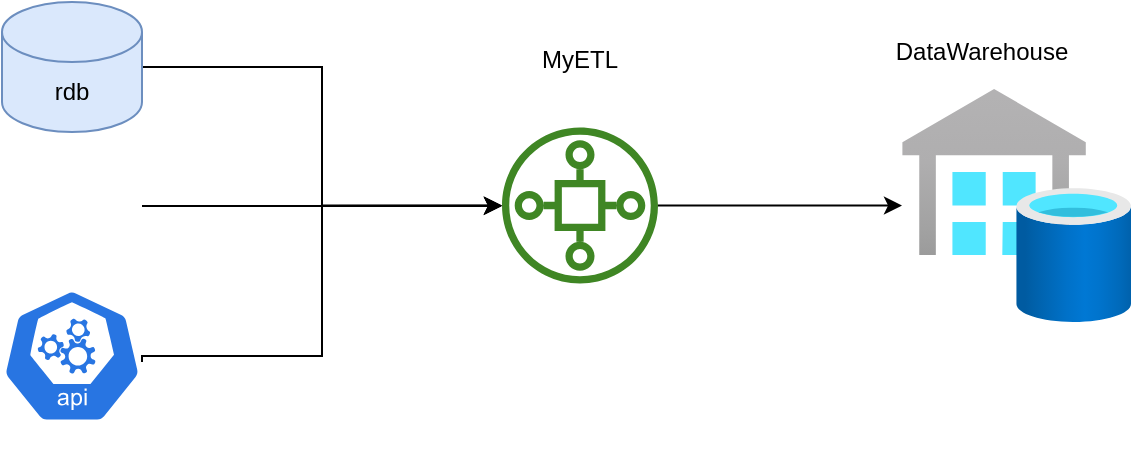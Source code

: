 <mxfile version="21.6.9" type="github">
  <diagram name="第 1 页" id="1R3koAc7YIu1ShBUz6q1">
    <mxGraphModel dx="851" dy="539" grid="0" gridSize="10" guides="1" tooltips="1" connect="1" arrows="1" fold="1" page="1" pageScale="1" pageWidth="827" pageHeight="1169" math="0" shadow="0">
      <root>
        <mxCell id="0" />
        <mxCell id="1" parent="0" />
        <mxCell id="Z-E0X7EgM4jmPWPqhnF1-12" style="edgeStyle=orthogonalEdgeStyle;rounded=0;orthogonalLoop=1;jettySize=auto;html=1;exitX=1;exitY=0.5;exitDx=0;exitDy=0;exitPerimeter=0;" edge="1" parent="1" source="Z-E0X7EgM4jmPWPqhnF1-1" target="Z-E0X7EgM4jmPWPqhnF1-6">
          <mxGeometry relative="1" as="geometry" />
        </mxCell>
        <mxCell id="Z-E0X7EgM4jmPWPqhnF1-1" value="rdb" style="shape=cylinder3;whiteSpace=wrap;html=1;boundedLbl=1;backgroundOutline=1;size=15;fillColor=#dae8fc;strokeColor=#6c8ebf;" vertex="1" parent="1">
          <mxGeometry x="100" y="170" width="70" height="65" as="geometry" />
        </mxCell>
        <mxCell id="Z-E0X7EgM4jmPWPqhnF1-13" style="edgeStyle=orthogonalEdgeStyle;rounded=0;orthogonalLoop=1;jettySize=auto;html=1;exitX=1;exitY=0.5;exitDx=0;exitDy=0;" edge="1" parent="1" source="Z-E0X7EgM4jmPWPqhnF1-2" target="Z-E0X7EgM4jmPWPqhnF1-6">
          <mxGeometry relative="1" as="geometry">
            <mxPoint x="330" y="260" as="targetPoint" />
          </mxGeometry>
        </mxCell>
        <mxCell id="Z-E0X7EgM4jmPWPqhnF1-2" value="" style="shape=image;html=1;verticalAlign=top;verticalLabelPosition=bottom;labelBackgroundColor=#ffffff;imageAspect=0;aspect=fixed;image=https://cdn0.iconfinder.com/data/icons/Hosting_Icons/128/ftp-px-png.png" vertex="1" parent="1">
          <mxGeometry x="100" y="237" width="70" height="70" as="geometry" />
        </mxCell>
        <mxCell id="Z-E0X7EgM4jmPWPqhnF1-14" style="edgeStyle=orthogonalEdgeStyle;rounded=0;orthogonalLoop=1;jettySize=auto;html=1;exitX=1;exitY=0.527;exitDx=0;exitDy=0;exitPerimeter=0;" edge="1" parent="1" source="Z-E0X7EgM4jmPWPqhnF1-4" target="Z-E0X7EgM4jmPWPqhnF1-6">
          <mxGeometry relative="1" as="geometry">
            <mxPoint x="330" y="260" as="targetPoint" />
            <Array as="points">
              <mxPoint x="170" y="347" />
              <mxPoint x="260" y="347" />
              <mxPoint x="260" y="272" />
            </Array>
          </mxGeometry>
        </mxCell>
        <mxCell id="Z-E0X7EgM4jmPWPqhnF1-4" value="" style="sketch=0;html=1;dashed=0;whitespace=wrap;fillColor=#2875E2;strokeColor=#ffffff;points=[[0.005,0.63,0],[0.1,0.2,0],[0.9,0.2,0],[0.5,0,0],[0.995,0.63,0],[0.72,0.99,0],[0.5,1,0],[0.28,0.99,0]];verticalLabelPosition=bottom;align=center;verticalAlign=top;shape=mxgraph.kubernetes.icon;prIcon=api" vertex="1" parent="1">
          <mxGeometry x="100" y="292" width="70" height="110" as="geometry" />
        </mxCell>
        <mxCell id="Z-E0X7EgM4jmPWPqhnF1-15" style="edgeStyle=orthogonalEdgeStyle;rounded=0;orthogonalLoop=1;jettySize=auto;html=1;" edge="1" parent="1" source="Z-E0X7EgM4jmPWPqhnF1-6" target="Z-E0X7EgM4jmPWPqhnF1-10">
          <mxGeometry relative="1" as="geometry" />
        </mxCell>
        <mxCell id="Z-E0X7EgM4jmPWPqhnF1-6" value="" style="sketch=0;outlineConnect=0;fontColor=#232F3E;gradientColor=none;fillColor=#3F8624;strokeColor=none;dashed=0;verticalLabelPosition=bottom;verticalAlign=top;align=center;html=1;fontSize=12;fontStyle=0;aspect=fixed;pointerEvents=1;shape=mxgraph.aws4.iot_sitewise_asset_model;" vertex="1" parent="1">
          <mxGeometry x="350" y="232.75" width="78" height="78" as="geometry" />
        </mxCell>
        <mxCell id="Z-E0X7EgM4jmPWPqhnF1-7" value="MyETL" style="text;html=1;strokeColor=none;fillColor=none;align=center;verticalAlign=middle;whiteSpace=wrap;rounded=0;" vertex="1" parent="1">
          <mxGeometry x="359" y="183.5" width="60" height="30" as="geometry" />
        </mxCell>
        <mxCell id="Z-E0X7EgM4jmPWPqhnF1-10" value="" style="image;aspect=fixed;html=1;points=[];align=center;fontSize=12;image=img/lib/azure2/integration/SQL_Data_Warehouses.svg;" vertex="1" parent="1">
          <mxGeometry x="550" y="213.5" width="114.71" height="116.5" as="geometry" />
        </mxCell>
        <mxCell id="Z-E0X7EgM4jmPWPqhnF1-11" value="DataWarehouse" style="text;html=1;strokeColor=none;fillColor=none;align=center;verticalAlign=middle;whiteSpace=wrap;rounded=0;" vertex="1" parent="1">
          <mxGeometry x="560" y="180" width="60" height="30" as="geometry" />
        </mxCell>
      </root>
    </mxGraphModel>
  </diagram>
</mxfile>
